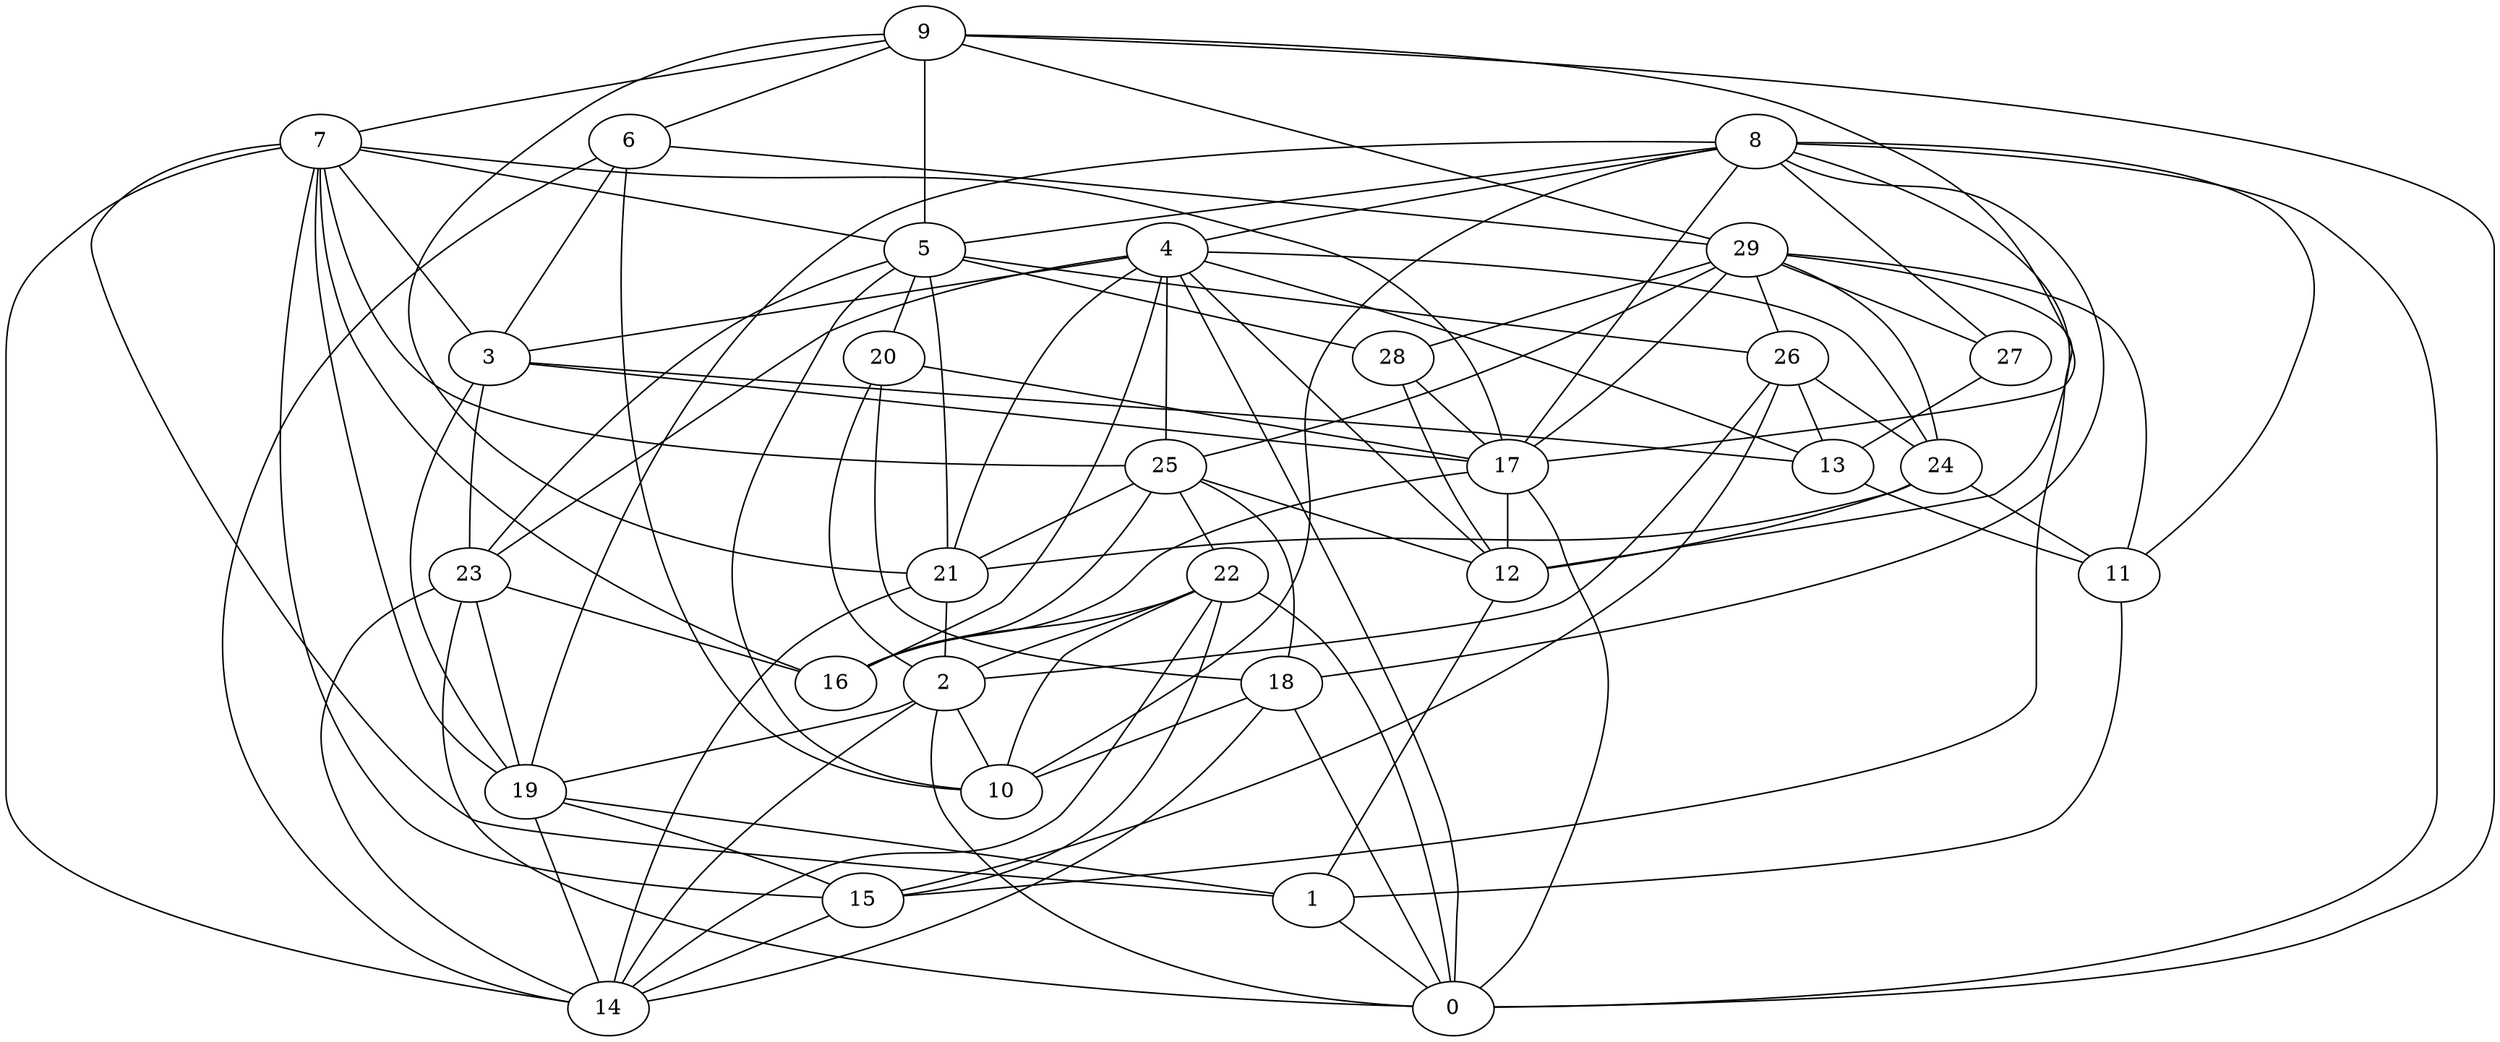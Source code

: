 digraph GG_graph {

subgraph G_graph {
edge [color = black]
"22" -> "16" [dir = none]
"22" -> "15" [dir = none]
"22" -> "0" [dir = none]
"22" -> "14" [dir = none]
"1" -> "0" [dir = none]
"9" -> "6" [dir = none]
"9" -> "0" [dir = none]
"9" -> "21" [dir = none]
"29" -> "15" [dir = none]
"29" -> "25" [dir = none]
"29" -> "11" [dir = none]
"29" -> "17" [dir = none]
"29" -> "28" [dir = none]
"29" -> "27" [dir = none]
"20" -> "18" [dir = none]
"20" -> "17" [dir = none]
"26" -> "15" [dir = none]
"28" -> "17" [dir = none]
"17" -> "16" [dir = none]
"7" -> "14" [dir = none]
"7" -> "5" [dir = none]
"7" -> "16" [dir = none]
"7" -> "25" [dir = none]
"7" -> "17" [dir = none]
"5" -> "10" [dir = none]
"5" -> "28" [dir = none]
"5" -> "21" [dir = none]
"5" -> "26" [dir = none]
"8" -> "18" [dir = none]
"8" -> "19" [dir = none]
"8" -> "11" [dir = none]
"8" -> "4" [dir = none]
"8" -> "27" [dir = none]
"8" -> "17" [dir = none]
"8" -> "10" [dir = none]
"12" -> "1" [dir = none]
"24" -> "11" [dir = none]
"25" -> "16" [dir = none]
"25" -> "22" [dir = none]
"25" -> "21" [dir = none]
"25" -> "18" [dir = none]
"2" -> "0" [dir = none]
"21" -> "14" [dir = none]
"21" -> "2" [dir = none]
"23" -> "16" [dir = none]
"23" -> "19" [dir = none]
"4" -> "13" [dir = none]
"4" -> "12" [dir = none]
"4" -> "24" [dir = none]
"4" -> "0" [dir = none]
"4" -> "16" [dir = none]
"4" -> "23" [dir = none]
"19" -> "1" [dir = none]
"3" -> "23" [dir = none]
"3" -> "17" [dir = none]
"3" -> "19" [dir = none]
"3" -> "13" [dir = none]
"6" -> "10" [dir = none]
"22" -> "2" [dir = none]
"2" -> "19" [dir = none]
"7" -> "15" [dir = none]
"29" -> "26" [dir = none]
"2" -> "14" [dir = none]
"18" -> "0" [dir = none]
"18" -> "14" [dir = none]
"6" -> "29" [dir = none]
"22" -> "10" [dir = none]
"8" -> "5" [dir = none]
"17" -> "12" [dir = none]
"27" -> "13" [dir = none]
"7" -> "1" [dir = none]
"19" -> "15" [dir = none]
"9" -> "5" [dir = none]
"28" -> "12" [dir = none]
"4" -> "21" [dir = none]
"26" -> "2" [dir = none]
"8" -> "12" [dir = none]
"26" -> "13" [dir = none]
"26" -> "24" [dir = none]
"4" -> "25" [dir = none]
"13" -> "11" [dir = none]
"5" -> "23" [dir = none]
"9" -> "7" [dir = none]
"6" -> "14" [dir = none]
"18" -> "10" [dir = none]
"25" -> "12" [dir = none]
"19" -> "14" [dir = none]
"6" -> "3" [dir = none]
"11" -> "1" [dir = none]
"2" -> "10" [dir = none]
"17" -> "0" [dir = none]
"20" -> "2" [dir = none]
"7" -> "3" [dir = none]
"7" -> "19" [dir = none]
"8" -> "0" [dir = none]
"9" -> "17" [dir = none]
"9" -> "29" [dir = none]
"23" -> "0" [dir = none]
"5" -> "20" [dir = none]
"4" -> "3" [dir = none]
"23" -> "14" [dir = none]
"15" -> "14" [dir = none]
"29" -> "24" [dir = none]
"24" -> "12" [dir = none]
"24" -> "21" [dir = none]
}

}
